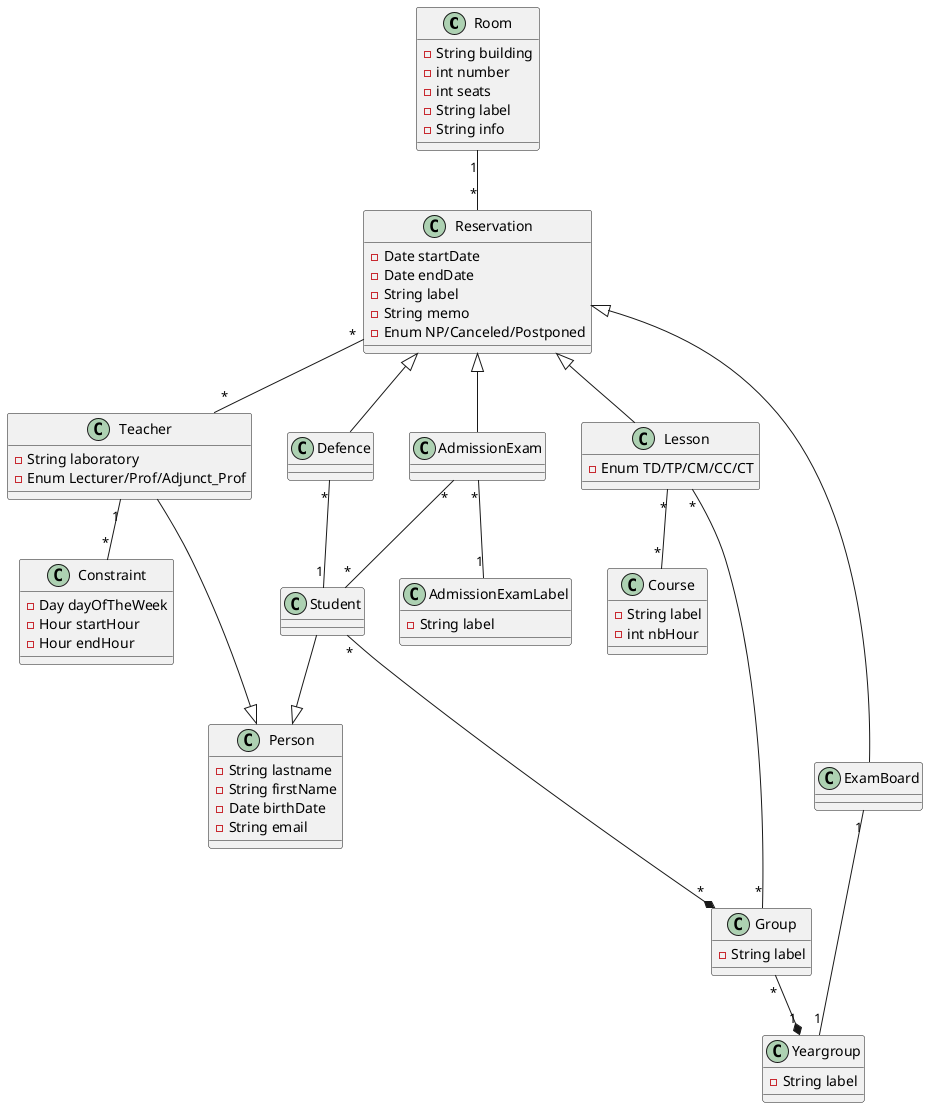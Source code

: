 @startuml

class Room {
    -String building
    -int number
    -int seats
    -String label
    -String info
}

class Lesson {
    -Enum TD/TP/CM/CC/CT
}

class Person {
    -String lastname
    -String firstName
    -Date birthDate
    -String email
}

class Yeargroup {
    -String label
}

class Course {
    -String label
    -int nbHour
}

class Constraint {
    -Day dayOfTheWeek
    -Hour startHour
    -Hour endHour
}

class Group {
    -String label
}

class Student

class Teacher {
    -String laboratory
    -Enum Lecturer/Prof/Adjunct_Prof
}

class Reservation {
    -Date startDate
    -Date endDate
    -String label
    -String memo
    -Enum NP/Canceled/Postponed
}

class ExamBoard

class AdmissionExam 

class AdmissionExamLabel {
    -String label
}

AdmissionExam "*" -- "1" AdmissionExamLabel

Room "1" -- "*" Reservation

Student "*" --* "*" Group

Group "*" --* "1" Yeargroup 

Lesson "*" ---- "*" Group

Lesson "*" -- "*" Course

Teacher "1" -- "*" Constraint

Lesson -up-|> Reservation

Defence -up-|> Reservation

ExamBoard -up-|> Reservation

AdmissionExam -up-|> Reservation

Student --|> Person

Teacher --|> Person

AdmissionExam "*" -- "*" Student

Reservation "*" -- "*" Teacher

ExamBoard "1" -- "1" Yeargroup

Defence "*" -- "1" Student

@enduml
